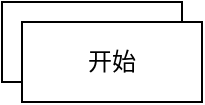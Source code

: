 <mxfile version="21.3.8" type="github">
  <diagram name="第 1 页" id="PrDo3qpW8w90MHWFKIVd">
    <mxGraphModel dx="1376" dy="735" grid="1" gridSize="10" guides="1" tooltips="1" connect="1" arrows="1" fold="1" page="1" pageScale="1" pageWidth="827" pageHeight="1169" math="0" shadow="0">
      <root>
        <mxCell id="0" />
        <mxCell id="1" parent="0" />
        <mxCell id="2ELuZJYcW1GH4kSR9hie-2" value="开始" style="rounded=0;whiteSpace=wrap;html=1;" vertex="1" parent="1">
          <mxGeometry x="190" y="170" width="90" height="40" as="geometry" />
        </mxCell>
        <mxCell id="2ELuZJYcW1GH4kSR9hie-4" value="开始" style="rounded=0;whiteSpace=wrap;html=1;" vertex="1" parent="1">
          <mxGeometry x="200" y="180" width="90" height="40" as="geometry" />
        </mxCell>
      </root>
    </mxGraphModel>
  </diagram>
</mxfile>
